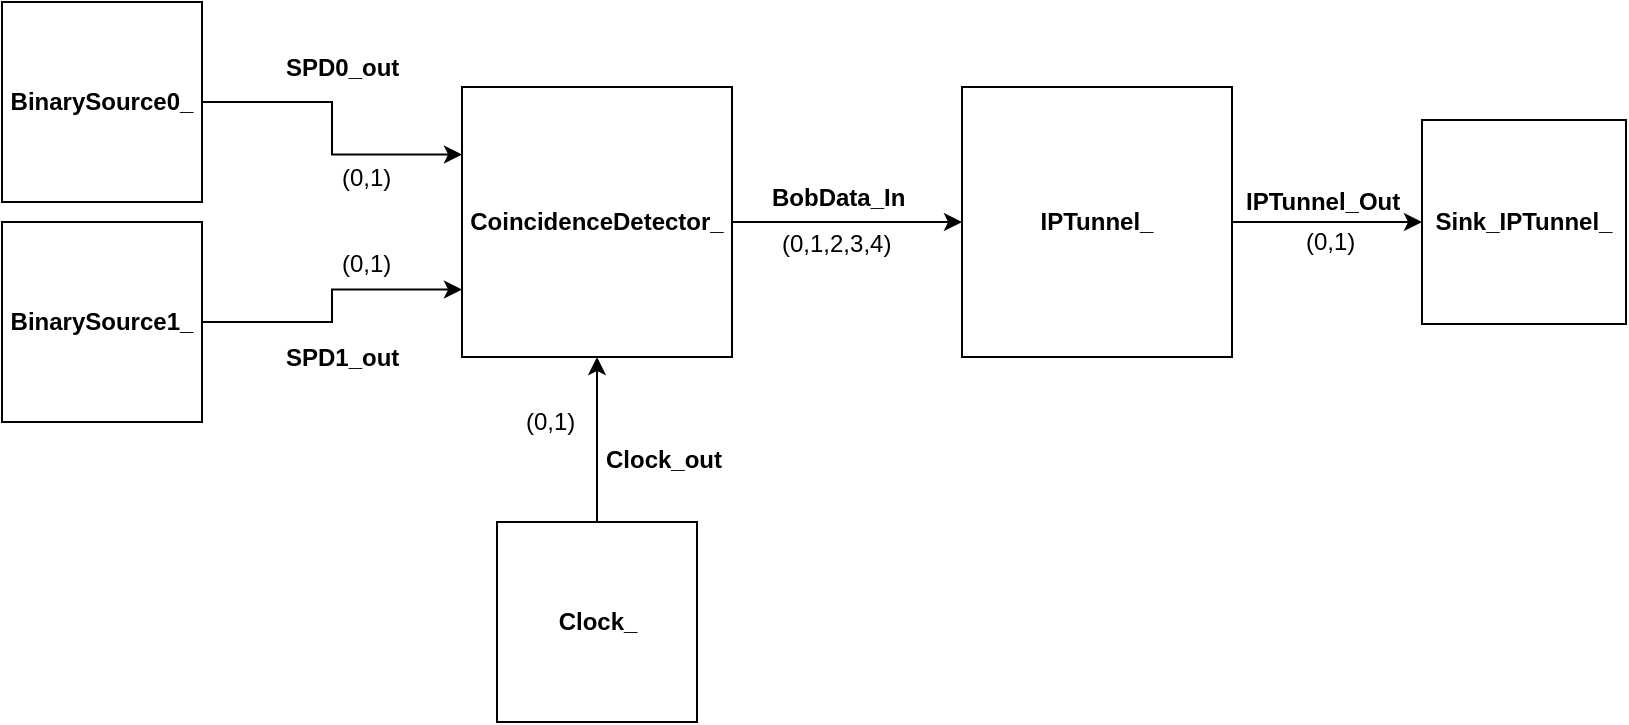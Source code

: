 <mxfile version="11.2.4" type="device" pages="1"><diagram id="38DIrpeu6NKI52yJf8LE" name="Page-1"><mxGraphModel dx="1264" dy="595" grid="1" gridSize="10" guides="1" tooltips="1" connect="1" arrows="1" fold="1" page="1" pageScale="1" pageWidth="1654" pageHeight="2336" background="#ffffff" math="0" shadow="0"><root><mxCell id="0"/><mxCell id="1" parent="0"/><mxCell id="jcP823SGE_Zu1wDbilnx-8" style="edgeStyle=orthogonalEdgeStyle;rounded=0;orthogonalLoop=1;jettySize=auto;html=1;exitX=1;exitY=0.5;exitDx=0;exitDy=0;entryX=0;entryY=0.25;entryDx=0;entryDy=0;" parent="1" source="jcP823SGE_Zu1wDbilnx-1" target="jcP823SGE_Zu1wDbilnx-6" edge="1"><mxGeometry relative="1" as="geometry"/></mxCell><mxCell id="jcP823SGE_Zu1wDbilnx-1" value="&lt;b&gt;BinarySource0_&lt;br&gt;&lt;/b&gt;" style="whiteSpace=wrap;html=1;aspect=fixed;" parent="1" vertex="1"><mxGeometry x="250" y="120" width="100" height="100" as="geometry"/></mxCell><mxCell id="jcP823SGE_Zu1wDbilnx-7" style="edgeStyle=orthogonalEdgeStyle;rounded=0;orthogonalLoop=1;jettySize=auto;html=1;exitX=1;exitY=0.5;exitDx=0;exitDy=0;entryX=0;entryY=0.75;entryDx=0;entryDy=0;" parent="1" source="jcP823SGE_Zu1wDbilnx-4" target="jcP823SGE_Zu1wDbilnx-6" edge="1"><mxGeometry relative="1" as="geometry"/></mxCell><mxCell id="jcP823SGE_Zu1wDbilnx-4" value="&lt;b&gt;BinarySource1_&lt;br&gt;&lt;/b&gt;" style="whiteSpace=wrap;html=1;aspect=fixed;" parent="1" vertex="1"><mxGeometry x="250" y="230" width="100" height="100" as="geometry"/></mxCell><mxCell id="jcP823SGE_Zu1wDbilnx-13" style="edgeStyle=orthogonalEdgeStyle;rounded=0;orthogonalLoop=1;jettySize=auto;html=1;exitX=1;exitY=0.5;exitDx=0;exitDy=0;entryX=0;entryY=0.5;entryDx=0;entryDy=0;" parent="1" source="jcP823SGE_Zu1wDbilnx-6" target="jcP823SGE_Zu1wDbilnx-12" edge="1"><mxGeometry relative="1" as="geometry"/></mxCell><mxCell id="jcP823SGE_Zu1wDbilnx-6" value="&lt;b&gt;CoincidenceDetector_&lt;/b&gt;" style="whiteSpace=wrap;html=1;aspect=fixed;" parent="1" vertex="1"><mxGeometry x="480" y="162.5" width="135" height="135" as="geometry"/></mxCell><mxCell id="jcP823SGE_Zu1wDbilnx-18" style="edgeStyle=orthogonalEdgeStyle;rounded=0;orthogonalLoop=1;jettySize=auto;html=1;exitX=1;exitY=0.5;exitDx=0;exitDy=0;entryX=0;entryY=0.5;entryDx=0;entryDy=0;" parent="1" source="jcP823SGE_Zu1wDbilnx-12" target="jcP823SGE_Zu1wDbilnx-16" edge="1"><mxGeometry relative="1" as="geometry"/></mxCell><mxCell id="jcP823SGE_Zu1wDbilnx-12" value="&lt;b&gt;IPTunnel_&lt;/b&gt;" style="whiteSpace=wrap;html=1;aspect=fixed;" parent="1" vertex="1"><mxGeometry x="730" y="162.5" width="135" height="135" as="geometry"/></mxCell><mxCell id="jcP823SGE_Zu1wDbilnx-14" value="&lt;b&gt;BobData_In&lt;/b&gt;" style="text;html=1;resizable=0;points=[];autosize=1;align=left;verticalAlign=top;spacingTop=-4;" parent="1" vertex="1"><mxGeometry x="632.5" y="208" width="80" height="20" as="geometry"/></mxCell><mxCell id="jcP823SGE_Zu1wDbilnx-16" value="&lt;b&gt;Sink_IPTunnel_&lt;/b&gt;" style="whiteSpace=wrap;html=1;aspect=fixed;" parent="1" vertex="1"><mxGeometry x="960" y="179" width="102" height="102" as="geometry"/></mxCell><mxCell id="jcP823SGE_Zu1wDbilnx-20" value="&lt;span style=&quot;font-family: &amp;#34;helvetica&amp;#34; , &amp;#34;arial&amp;#34; , sans-serif ; font-size: 0px&quot;&gt;A&lt;/span&gt;" style="text;html=1;resizable=0;points=[];autosize=1;align=left;verticalAlign=top;spacingTop=-4;" parent="1" vertex="1"><mxGeometry x="805" y="341" width="20" height="20" as="geometry"/></mxCell><mxCell id="jcP823SGE_Zu1wDbilnx-22" value="&lt;b&gt;SPD0_out&lt;/b&gt;" style="text;html=1;resizable=0;points=[];autosize=1;align=left;verticalAlign=top;spacingTop=-4;" parent="1" vertex="1"><mxGeometry x="390" y="142.5" width="70" height="20" as="geometry"/></mxCell><mxCell id="jcP823SGE_Zu1wDbilnx-23" value="&lt;b&gt;SPD1_out&lt;/b&gt;" style="text;html=1;resizable=0;points=[];autosize=1;align=left;verticalAlign=top;spacingTop=-4;" parent="1" vertex="1"><mxGeometry x="390" y="287.5" width="70" height="20" as="geometry"/></mxCell><mxCell id="jcP823SGE_Zu1wDbilnx-24" value="&lt;b&gt;IPTunnel_Out&lt;/b&gt;" style="text;html=1;resizable=0;points=[];autosize=1;align=left;verticalAlign=top;spacingTop=-4;" parent="1" vertex="1"><mxGeometry x="870" y="210" width="90" height="20" as="geometry"/></mxCell><mxCell id="2" value="(0,1)" style="text;html=1;resizable=0;points=[];autosize=1;align=left;verticalAlign=top;spacingTop=-4;" parent="1" vertex="1"><mxGeometry x="418" y="198" width="40" height="20" as="geometry"/></mxCell><mxCell id="3" value="(0,1)" style="text;html=1;resizable=0;points=[];autosize=1;align=left;verticalAlign=top;spacingTop=-4;" parent="1" vertex="1"><mxGeometry x="418" y="241" width="40" height="20" as="geometry"/></mxCell><mxCell id="5" value="(0,1,2,3,4)" style="text;html=1;resizable=0;points=[];autosize=1;align=left;verticalAlign=top;spacingTop=-4;" parent="1" vertex="1"><mxGeometry x="637.5" y="231" width="70" height="20" as="geometry"/></mxCell><mxCell id="8" value="(0,1)" style="text;html=1;resizable=0;points=[];autosize=1;align=left;verticalAlign=top;spacingTop=-4;" parent="1" vertex="1"><mxGeometry x="900" y="230" width="40" height="20" as="geometry"/></mxCell><mxCell id="RG9voeVfLdMpCm7Ixs2E-9" style="edgeStyle=orthogonalEdgeStyle;rounded=0;orthogonalLoop=1;jettySize=auto;html=1;exitX=0.5;exitY=0;exitDx=0;exitDy=0;entryX=0.5;entryY=1;entryDx=0;entryDy=0;" edge="1" parent="1" source="RG9voeVfLdMpCm7Ixs2E-8" target="jcP823SGE_Zu1wDbilnx-6"><mxGeometry relative="1" as="geometry"/></mxCell><mxCell id="RG9voeVfLdMpCm7Ixs2E-8" value="&lt;b&gt;Clock_&lt;br&gt;&lt;/b&gt;" style="whiteSpace=wrap;html=1;aspect=fixed;" vertex="1" parent="1"><mxGeometry x="497.5" y="380" width="100" height="100" as="geometry"/></mxCell><mxCell id="RG9voeVfLdMpCm7Ixs2E-10" value="&lt;b&gt;Clock_out&lt;/b&gt;" style="text;html=1;resizable=0;points=[];autosize=1;align=left;verticalAlign=top;spacingTop=-4;" vertex="1" parent="1"><mxGeometry x="550" y="339" width="70" height="20" as="geometry"/></mxCell><mxCell id="RG9voeVfLdMpCm7Ixs2E-11" value="(0,1)" style="text;html=1;resizable=0;points=[];autosize=1;align=left;verticalAlign=top;spacingTop=-4;" vertex="1" parent="1"><mxGeometry x="510" y="320" width="40" height="20" as="geometry"/></mxCell></root></mxGraphModel></diagram></mxfile>